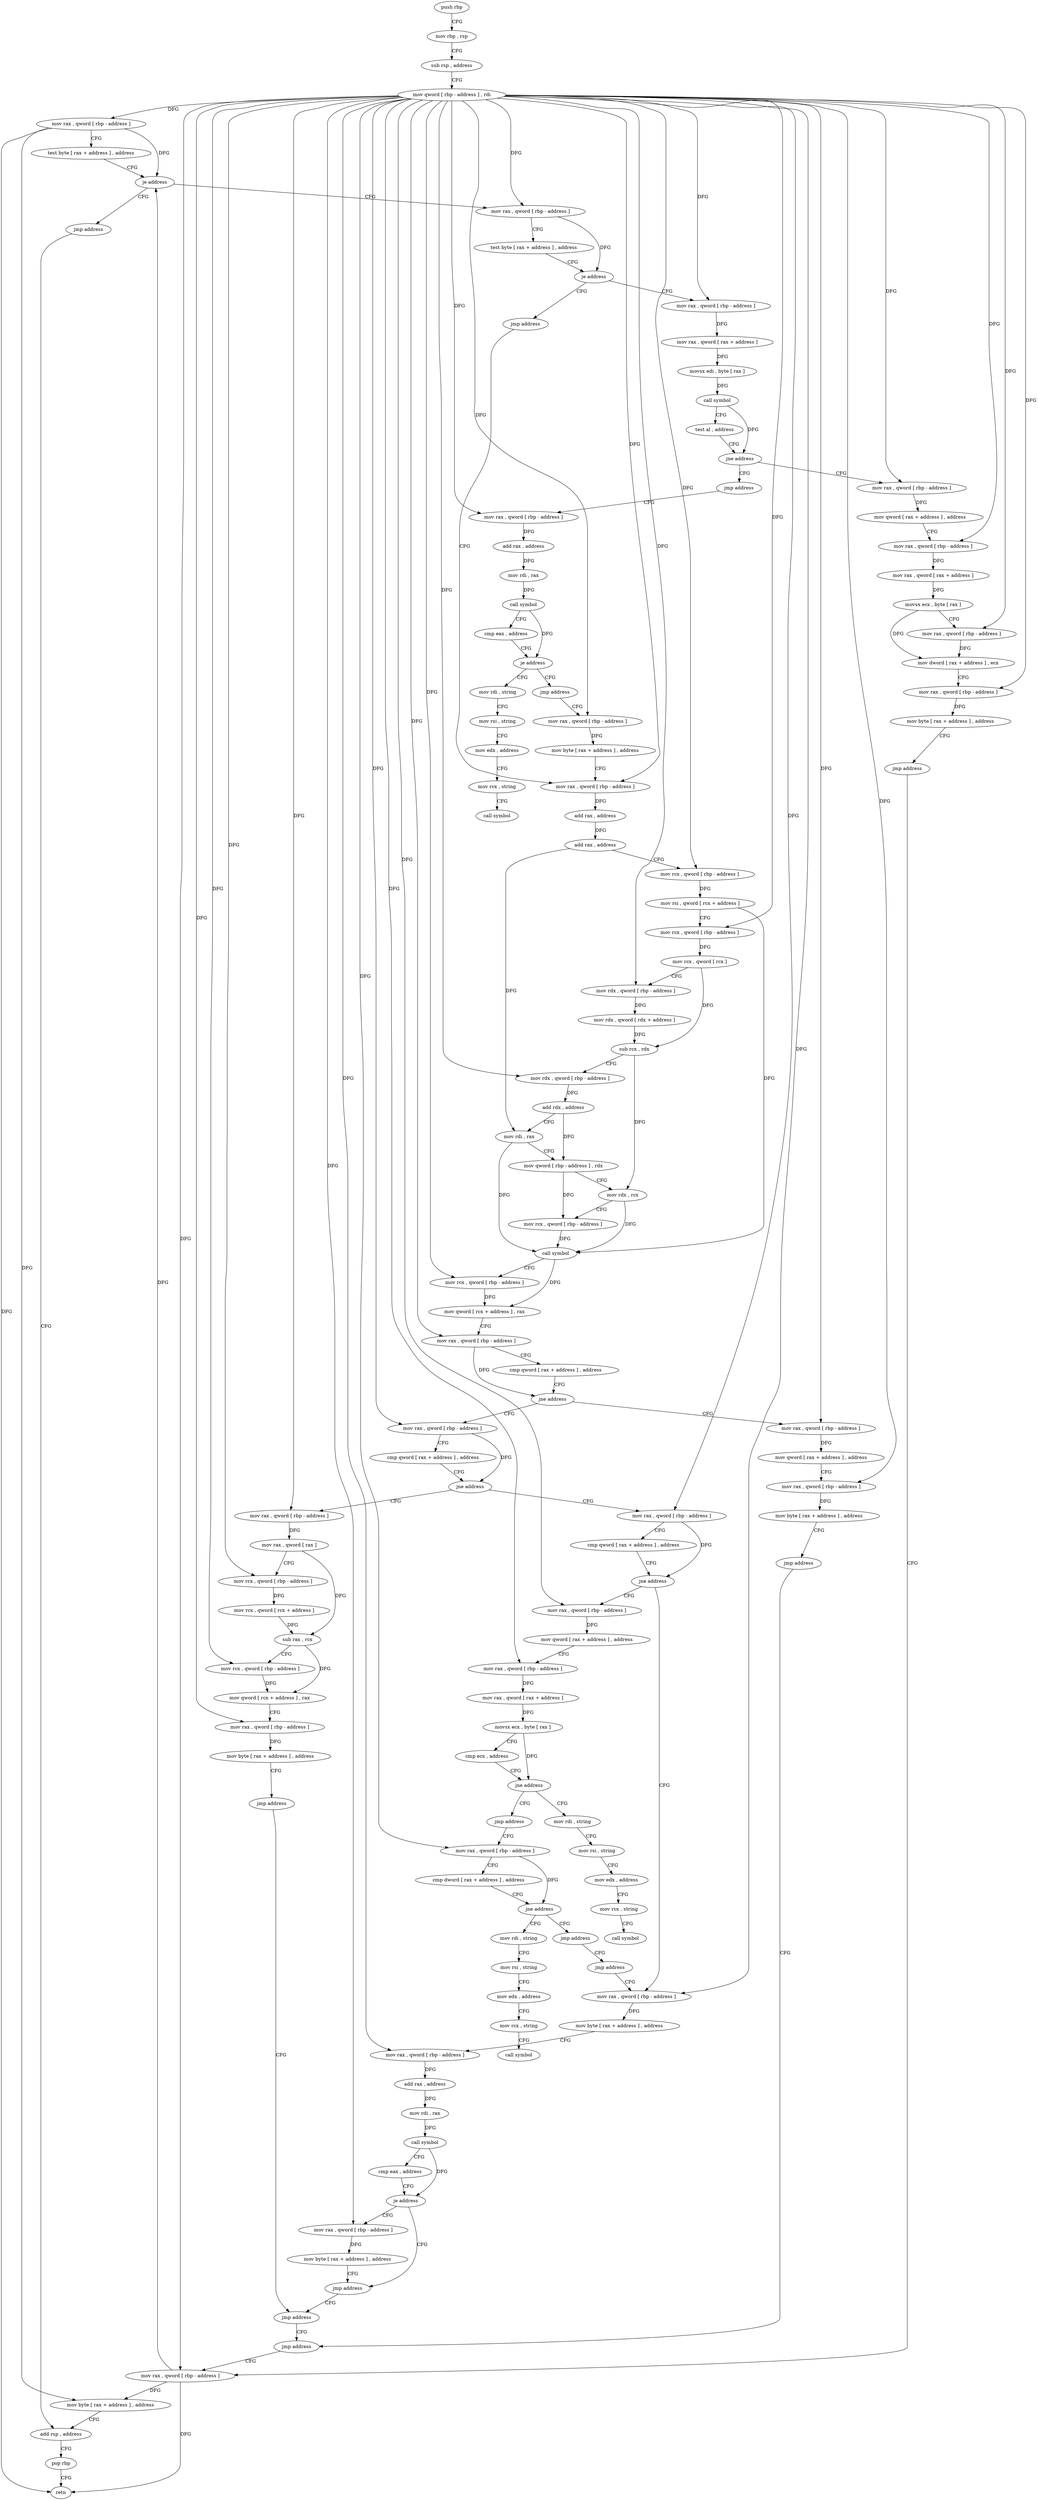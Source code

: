 digraph "func" {
"4265392" [label = "push rbp" ]
"4265393" [label = "mov rbp , rsp" ]
"4265396" [label = "sub rsp , address" ]
"4265400" [label = "mov qword [ rbp - address ] , rdi" ]
"4265404" [label = "mov rax , qword [ rbp - address ]" ]
"4265408" [label = "test byte [ rax + address ] , address" ]
"4265412" [label = "je address" ]
"4265423" [label = "mov rax , qword [ rbp - address ]" ]
"4265418" [label = "jmp address" ]
"4265427" [label = "test byte [ rax + address ] , address" ]
"4265431" [label = "je address" ]
"4265442" [label = "mov rax , qword [ rbp - address ]" ]
"4265437" [label = "jmp address" ]
"4265990" [label = "add rsp , address" ]
"4265446" [label = "mov rax , qword [ rax + address ]" ]
"4265450" [label = "movsx edi , byte [ rax ]" ]
"4265453" [label = "call symbol" ]
"4265458" [label = "test al , address" ]
"4265460" [label = "jne address" ]
"4265471" [label = "mov rax , qword [ rbp - address ]" ]
"4265466" [label = "jmp address" ]
"4265594" [label = "mov rax , qword [ rbp - address ]" ]
"4265994" [label = "pop rbp" ]
"4265995" [label = "retn" ]
"4265475" [label = "mov qword [ rax + address ] , address" ]
"4265483" [label = "mov rax , qword [ rbp - address ]" ]
"4265487" [label = "mov rax , qword [ rax + address ]" ]
"4265491" [label = "movsx ecx , byte [ rax ]" ]
"4265494" [label = "mov rax , qword [ rbp - address ]" ]
"4265498" [label = "mov dword [ rax + address ] , ecx" ]
"4265501" [label = "mov rax , qword [ rbp - address ]" ]
"4265505" [label = "mov byte [ rax + address ] , address" ]
"4265509" [label = "jmp address" ]
"4265982" [label = "mov rax , qword [ rbp - address ]" ]
"4265514" [label = "mov rax , qword [ rbp - address ]" ]
"4265598" [label = "add rax , address" ]
"4265604" [label = "add rax , address" ]
"4265610" [label = "mov rcx , qword [ rbp - address ]" ]
"4265614" [label = "mov rsi , qword [ rcx + address ]" ]
"4265618" [label = "mov rcx , qword [ rbp - address ]" ]
"4265622" [label = "mov rcx , qword [ rcx ]" ]
"4265625" [label = "mov rdx , qword [ rbp - address ]" ]
"4265629" [label = "mov rdx , qword [ rdx + address ]" ]
"4265633" [label = "sub rcx , rdx" ]
"4265636" [label = "mov rdx , qword [ rbp - address ]" ]
"4265640" [label = "add rdx , address" ]
"4265647" [label = "mov rdi , rax" ]
"4265650" [label = "mov qword [ rbp - address ] , rdx" ]
"4265654" [label = "mov rdx , rcx" ]
"4265657" [label = "mov rcx , qword [ rbp - address ]" ]
"4265661" [label = "call symbol" ]
"4265666" [label = "mov rcx , qword [ rbp - address ]" ]
"4265670" [label = "mov qword [ rcx + address ] , rax" ]
"4265674" [label = "mov rax , qword [ rbp - address ]" ]
"4265678" [label = "cmp qword [ rax + address ] , address" ]
"4265683" [label = "jne address" ]
"4265714" [label = "mov rax , qword [ rbp - address ]" ]
"4265689" [label = "mov rax , qword [ rbp - address ]" ]
"4265986" [label = "mov byte [ rax + address ] , address" ]
"4265518" [label = "add rax , address" ]
"4265524" [label = "mov rdi , rax" ]
"4265527" [label = "call symbol" ]
"4265532" [label = "cmp eax , address" ]
"4265535" [label = "je address" ]
"4265546" [label = "mov rdi , string" ]
"4265541" [label = "jmp address" ]
"4265718" [label = "cmp qword [ rax + address ] , address" ]
"4265723" [label = "jne address" ]
"4265768" [label = "mov rax , qword [ rbp - address ]" ]
"4265729" [label = "mov rax , qword [ rbp - address ]" ]
"4265693" [label = "mov qword [ rax + address ] , address" ]
"4265701" [label = "mov rax , qword [ rbp - address ]" ]
"4265705" [label = "mov byte [ rax + address ] , address" ]
"4265709" [label = "jmp address" ]
"4265977" [label = "jmp address" ]
"4265556" [label = "mov rsi , string" ]
"4265566" [label = "mov edx , address" ]
"4265571" [label = "mov rcx , string" ]
"4265581" [label = "call symbol" ]
"4265586" [label = "mov rax , qword [ rbp - address ]" ]
"4265772" [label = "cmp qword [ rax + address ] , address" ]
"4265777" [label = "jne address" ]
"4265924" [label = "mov rax , qword [ rbp - address ]" ]
"4265783" [label = "mov rax , qword [ rbp - address ]" ]
"4265733" [label = "mov rax , qword [ rax ]" ]
"4265736" [label = "mov rcx , qword [ rbp - address ]" ]
"4265740" [label = "mov rcx , qword [ rcx + address ]" ]
"4265744" [label = "sub rax , rcx" ]
"4265747" [label = "mov rcx , qword [ rbp - address ]" ]
"4265751" [label = "mov qword [ rcx + address ] , rax" ]
"4265755" [label = "mov rax , qword [ rbp - address ]" ]
"4265759" [label = "mov byte [ rax + address ] , address" ]
"4265763" [label = "jmp address" ]
"4265972" [label = "jmp address" ]
"4265590" [label = "mov byte [ rax + address ] , address" ]
"4265928" [label = "mov byte [ rax + address ] , address" ]
"4265932" [label = "mov rax , qword [ rbp - address ]" ]
"4265936" [label = "add rax , address" ]
"4265942" [label = "mov rdi , rax" ]
"4265945" [label = "call symbol" ]
"4265950" [label = "cmp eax , address" ]
"4265953" [label = "je address" ]
"4265967" [label = "jmp address" ]
"4265959" [label = "mov rax , qword [ rbp - address ]" ]
"4265787" [label = "mov qword [ rax + address ] , address" ]
"4265795" [label = "mov rax , qword [ rbp - address ]" ]
"4265799" [label = "mov rax , qword [ rax + address ]" ]
"4265803" [label = "movsx ecx , byte [ rax ]" ]
"4265806" [label = "cmp ecx , address" ]
"4265809" [label = "jne address" ]
"4265820" [label = "mov rdi , string" ]
"4265815" [label = "jmp address" ]
"4265963" [label = "mov byte [ rax + address ] , address" ]
"4265830" [label = "mov rsi , string" ]
"4265840" [label = "mov edx , address" ]
"4265845" [label = "mov rcx , string" ]
"4265855" [label = "call symbol" ]
"4265860" [label = "mov rax , qword [ rbp - address ]" ]
"4265864" [label = "cmp dword [ rax + address ] , address" ]
"4265868" [label = "jne address" ]
"4265879" [label = "mov rdi , string" ]
"4265874" [label = "jmp address" ]
"4265889" [label = "mov rsi , string" ]
"4265899" [label = "mov edx , address" ]
"4265904" [label = "mov rcx , string" ]
"4265914" [label = "call symbol" ]
"4265919" [label = "jmp address" ]
"4265392" -> "4265393" [ label = "CFG" ]
"4265393" -> "4265396" [ label = "CFG" ]
"4265396" -> "4265400" [ label = "CFG" ]
"4265400" -> "4265404" [ label = "DFG" ]
"4265400" -> "4265423" [ label = "DFG" ]
"4265400" -> "4265442" [ label = "DFG" ]
"4265400" -> "4265471" [ label = "DFG" ]
"4265400" -> "4265483" [ label = "DFG" ]
"4265400" -> "4265494" [ label = "DFG" ]
"4265400" -> "4265501" [ label = "DFG" ]
"4265400" -> "4265594" [ label = "DFG" ]
"4265400" -> "4265610" [ label = "DFG" ]
"4265400" -> "4265618" [ label = "DFG" ]
"4265400" -> "4265625" [ label = "DFG" ]
"4265400" -> "4265636" [ label = "DFG" ]
"4265400" -> "4265666" [ label = "DFG" ]
"4265400" -> "4265674" [ label = "DFG" ]
"4265400" -> "4265982" [ label = "DFG" ]
"4265400" -> "4265514" [ label = "DFG" ]
"4265400" -> "4265714" [ label = "DFG" ]
"4265400" -> "4265689" [ label = "DFG" ]
"4265400" -> "4265701" [ label = "DFG" ]
"4265400" -> "4265768" [ label = "DFG" ]
"4265400" -> "4265729" [ label = "DFG" ]
"4265400" -> "4265736" [ label = "DFG" ]
"4265400" -> "4265747" [ label = "DFG" ]
"4265400" -> "4265755" [ label = "DFG" ]
"4265400" -> "4265586" [ label = "DFG" ]
"4265400" -> "4265924" [ label = "DFG" ]
"4265400" -> "4265932" [ label = "DFG" ]
"4265400" -> "4265783" [ label = "DFG" ]
"4265400" -> "4265795" [ label = "DFG" ]
"4265400" -> "4265959" [ label = "DFG" ]
"4265400" -> "4265860" [ label = "DFG" ]
"4265404" -> "4265408" [ label = "CFG" ]
"4265404" -> "4265412" [ label = "DFG" ]
"4265404" -> "4265995" [ label = "DFG" ]
"4265404" -> "4265986" [ label = "DFG" ]
"4265408" -> "4265412" [ label = "CFG" ]
"4265412" -> "4265423" [ label = "CFG" ]
"4265412" -> "4265418" [ label = "CFG" ]
"4265423" -> "4265427" [ label = "CFG" ]
"4265423" -> "4265431" [ label = "DFG" ]
"4265418" -> "4265990" [ label = "CFG" ]
"4265427" -> "4265431" [ label = "CFG" ]
"4265431" -> "4265442" [ label = "CFG" ]
"4265431" -> "4265437" [ label = "CFG" ]
"4265442" -> "4265446" [ label = "DFG" ]
"4265437" -> "4265594" [ label = "CFG" ]
"4265990" -> "4265994" [ label = "CFG" ]
"4265446" -> "4265450" [ label = "DFG" ]
"4265450" -> "4265453" [ label = "DFG" ]
"4265453" -> "4265458" [ label = "CFG" ]
"4265453" -> "4265460" [ label = "DFG" ]
"4265458" -> "4265460" [ label = "CFG" ]
"4265460" -> "4265471" [ label = "CFG" ]
"4265460" -> "4265466" [ label = "CFG" ]
"4265471" -> "4265475" [ label = "DFG" ]
"4265466" -> "4265514" [ label = "CFG" ]
"4265594" -> "4265598" [ label = "DFG" ]
"4265994" -> "4265995" [ label = "CFG" ]
"4265475" -> "4265483" [ label = "CFG" ]
"4265483" -> "4265487" [ label = "DFG" ]
"4265487" -> "4265491" [ label = "DFG" ]
"4265491" -> "4265494" [ label = "CFG" ]
"4265491" -> "4265498" [ label = "DFG" ]
"4265494" -> "4265498" [ label = "DFG" ]
"4265498" -> "4265501" [ label = "CFG" ]
"4265501" -> "4265505" [ label = "DFG" ]
"4265505" -> "4265509" [ label = "CFG" ]
"4265509" -> "4265982" [ label = "CFG" ]
"4265982" -> "4265986" [ label = "DFG" ]
"4265982" -> "4265412" [ label = "DFG" ]
"4265982" -> "4265995" [ label = "DFG" ]
"4265514" -> "4265518" [ label = "DFG" ]
"4265598" -> "4265604" [ label = "DFG" ]
"4265604" -> "4265610" [ label = "CFG" ]
"4265604" -> "4265647" [ label = "DFG" ]
"4265610" -> "4265614" [ label = "DFG" ]
"4265614" -> "4265618" [ label = "CFG" ]
"4265614" -> "4265661" [ label = "DFG" ]
"4265618" -> "4265622" [ label = "DFG" ]
"4265622" -> "4265625" [ label = "CFG" ]
"4265622" -> "4265633" [ label = "DFG" ]
"4265625" -> "4265629" [ label = "DFG" ]
"4265629" -> "4265633" [ label = "DFG" ]
"4265633" -> "4265636" [ label = "CFG" ]
"4265633" -> "4265654" [ label = "DFG" ]
"4265636" -> "4265640" [ label = "DFG" ]
"4265640" -> "4265647" [ label = "CFG" ]
"4265640" -> "4265650" [ label = "DFG" ]
"4265647" -> "4265650" [ label = "CFG" ]
"4265647" -> "4265661" [ label = "DFG" ]
"4265650" -> "4265654" [ label = "CFG" ]
"4265650" -> "4265657" [ label = "DFG" ]
"4265654" -> "4265657" [ label = "CFG" ]
"4265654" -> "4265661" [ label = "DFG" ]
"4265657" -> "4265661" [ label = "DFG" ]
"4265661" -> "4265666" [ label = "CFG" ]
"4265661" -> "4265670" [ label = "DFG" ]
"4265666" -> "4265670" [ label = "DFG" ]
"4265670" -> "4265674" [ label = "CFG" ]
"4265674" -> "4265678" [ label = "CFG" ]
"4265674" -> "4265683" [ label = "DFG" ]
"4265678" -> "4265683" [ label = "CFG" ]
"4265683" -> "4265714" [ label = "CFG" ]
"4265683" -> "4265689" [ label = "CFG" ]
"4265714" -> "4265718" [ label = "CFG" ]
"4265714" -> "4265723" [ label = "DFG" ]
"4265689" -> "4265693" [ label = "DFG" ]
"4265986" -> "4265990" [ label = "CFG" ]
"4265518" -> "4265524" [ label = "DFG" ]
"4265524" -> "4265527" [ label = "DFG" ]
"4265527" -> "4265532" [ label = "CFG" ]
"4265527" -> "4265535" [ label = "DFG" ]
"4265532" -> "4265535" [ label = "CFG" ]
"4265535" -> "4265546" [ label = "CFG" ]
"4265535" -> "4265541" [ label = "CFG" ]
"4265546" -> "4265556" [ label = "CFG" ]
"4265541" -> "4265586" [ label = "CFG" ]
"4265718" -> "4265723" [ label = "CFG" ]
"4265723" -> "4265768" [ label = "CFG" ]
"4265723" -> "4265729" [ label = "CFG" ]
"4265768" -> "4265772" [ label = "CFG" ]
"4265768" -> "4265777" [ label = "DFG" ]
"4265729" -> "4265733" [ label = "DFG" ]
"4265693" -> "4265701" [ label = "CFG" ]
"4265701" -> "4265705" [ label = "DFG" ]
"4265705" -> "4265709" [ label = "CFG" ]
"4265709" -> "4265977" [ label = "CFG" ]
"4265977" -> "4265982" [ label = "CFG" ]
"4265556" -> "4265566" [ label = "CFG" ]
"4265566" -> "4265571" [ label = "CFG" ]
"4265571" -> "4265581" [ label = "CFG" ]
"4265586" -> "4265590" [ label = "DFG" ]
"4265772" -> "4265777" [ label = "CFG" ]
"4265777" -> "4265924" [ label = "CFG" ]
"4265777" -> "4265783" [ label = "CFG" ]
"4265924" -> "4265928" [ label = "DFG" ]
"4265783" -> "4265787" [ label = "DFG" ]
"4265733" -> "4265736" [ label = "CFG" ]
"4265733" -> "4265744" [ label = "DFG" ]
"4265736" -> "4265740" [ label = "DFG" ]
"4265740" -> "4265744" [ label = "DFG" ]
"4265744" -> "4265747" [ label = "CFG" ]
"4265744" -> "4265751" [ label = "DFG" ]
"4265747" -> "4265751" [ label = "DFG" ]
"4265751" -> "4265755" [ label = "CFG" ]
"4265755" -> "4265759" [ label = "DFG" ]
"4265759" -> "4265763" [ label = "CFG" ]
"4265763" -> "4265972" [ label = "CFG" ]
"4265972" -> "4265977" [ label = "CFG" ]
"4265590" -> "4265594" [ label = "CFG" ]
"4265928" -> "4265932" [ label = "CFG" ]
"4265932" -> "4265936" [ label = "DFG" ]
"4265936" -> "4265942" [ label = "DFG" ]
"4265942" -> "4265945" [ label = "DFG" ]
"4265945" -> "4265950" [ label = "CFG" ]
"4265945" -> "4265953" [ label = "DFG" ]
"4265950" -> "4265953" [ label = "CFG" ]
"4265953" -> "4265967" [ label = "CFG" ]
"4265953" -> "4265959" [ label = "CFG" ]
"4265967" -> "4265972" [ label = "CFG" ]
"4265959" -> "4265963" [ label = "DFG" ]
"4265787" -> "4265795" [ label = "CFG" ]
"4265795" -> "4265799" [ label = "DFG" ]
"4265799" -> "4265803" [ label = "DFG" ]
"4265803" -> "4265806" [ label = "CFG" ]
"4265803" -> "4265809" [ label = "DFG" ]
"4265806" -> "4265809" [ label = "CFG" ]
"4265809" -> "4265820" [ label = "CFG" ]
"4265809" -> "4265815" [ label = "CFG" ]
"4265820" -> "4265830" [ label = "CFG" ]
"4265815" -> "4265860" [ label = "CFG" ]
"4265963" -> "4265967" [ label = "CFG" ]
"4265830" -> "4265840" [ label = "CFG" ]
"4265840" -> "4265845" [ label = "CFG" ]
"4265845" -> "4265855" [ label = "CFG" ]
"4265860" -> "4265864" [ label = "CFG" ]
"4265860" -> "4265868" [ label = "DFG" ]
"4265864" -> "4265868" [ label = "CFG" ]
"4265868" -> "4265879" [ label = "CFG" ]
"4265868" -> "4265874" [ label = "CFG" ]
"4265879" -> "4265889" [ label = "CFG" ]
"4265874" -> "4265919" [ label = "CFG" ]
"4265889" -> "4265899" [ label = "CFG" ]
"4265899" -> "4265904" [ label = "CFG" ]
"4265904" -> "4265914" [ label = "CFG" ]
"4265919" -> "4265924" [ label = "CFG" ]
}
